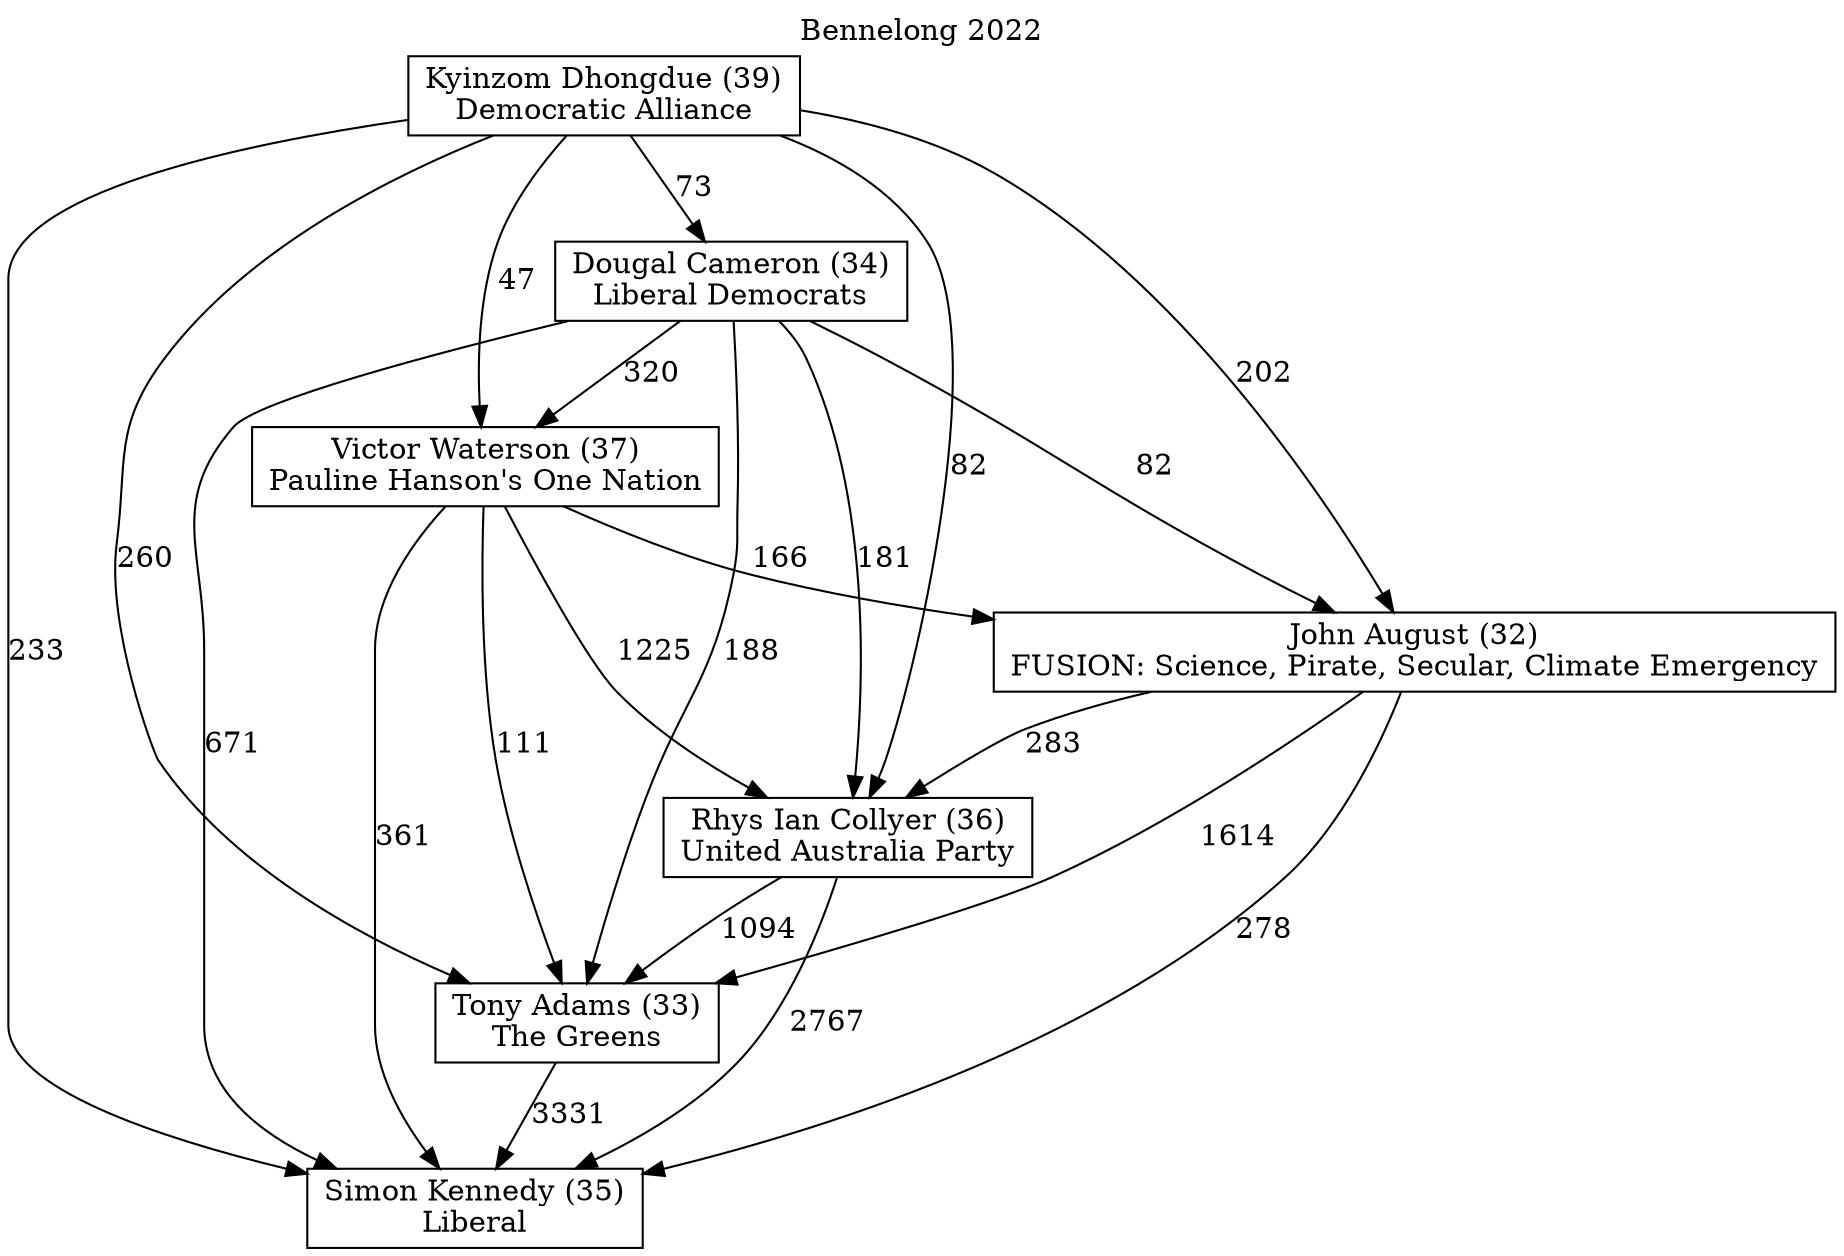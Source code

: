 // House preference flow
digraph "Simon Kennedy (35)_Bennelong_2022" {
	graph [label="Bennelong 2022" labelloc=t mclimit=10]
	node [shape=box]
	"Simon Kennedy (35)" [label="Simon Kennedy (35)
Liberal"]
	"Tony Adams (33)" [label="Tony Adams (33)
The Greens"]
	"Rhys Ian Collyer (36)" [label="Rhys Ian Collyer (36)
United Australia Party"]
	"John August (32)" [label="John August (32)
FUSION: Science, Pirate, Secular, Climate Emergency"]
	"Victor Waterson (37)" [label="Victor Waterson (37)
Pauline Hanson's One Nation"]
	"Dougal Cameron (34)" [label="Dougal Cameron (34)
Liberal Democrats"]
	"Kyinzom Dhongdue (39)" [label="Kyinzom Dhongdue (39)
Democratic Alliance"]
	"Tony Adams (33)" -> "Simon Kennedy (35)" [label=3331]
	"Rhys Ian Collyer (36)" -> "Tony Adams (33)" [label=1094]
	"John August (32)" -> "Rhys Ian Collyer (36)" [label=283]
	"Victor Waterson (37)" -> "John August (32)" [label=166]
	"Dougal Cameron (34)" -> "Victor Waterson (37)" [label=320]
	"Kyinzom Dhongdue (39)" -> "Dougal Cameron (34)" [label=73]
	"Rhys Ian Collyer (36)" -> "Simon Kennedy (35)" [label=2767]
	"John August (32)" -> "Simon Kennedy (35)" [label=278]
	"Victor Waterson (37)" -> "Simon Kennedy (35)" [label=361]
	"Dougal Cameron (34)" -> "Simon Kennedy (35)" [label=671]
	"Kyinzom Dhongdue (39)" -> "Simon Kennedy (35)" [label=233]
	"Kyinzom Dhongdue (39)" -> "Victor Waterson (37)" [label=47]
	"Dougal Cameron (34)" -> "John August (32)" [label=82]
	"Kyinzom Dhongdue (39)" -> "John August (32)" [label=202]
	"Victor Waterson (37)" -> "Rhys Ian Collyer (36)" [label=1225]
	"Dougal Cameron (34)" -> "Rhys Ian Collyer (36)" [label=181]
	"Kyinzom Dhongdue (39)" -> "Rhys Ian Collyer (36)" [label=82]
	"John August (32)" -> "Tony Adams (33)" [label=1614]
	"Victor Waterson (37)" -> "Tony Adams (33)" [label=111]
	"Dougal Cameron (34)" -> "Tony Adams (33)" [label=188]
	"Kyinzom Dhongdue (39)" -> "Tony Adams (33)" [label=260]
}
